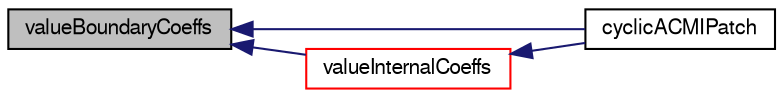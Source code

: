 digraph "valueBoundaryCoeffs"
{
  bgcolor="transparent";
  edge [fontname="FreeSans",fontsize="10",labelfontname="FreeSans",labelfontsize="10"];
  node [fontname="FreeSans",fontsize="10",shape=record];
  rankdir="LR";
  Node281 [label="valueBoundaryCoeffs",height=0.2,width=0.4,color="black", fillcolor="grey75", style="filled", fontcolor="black"];
  Node281 -> Node282 [dir="back",color="midnightblue",fontsize="10",style="solid",fontname="FreeSans"];
  Node282 [label="cyclicACMIPatch",height=0.2,width=0.4,color="black",URL="$a22010.html#a9fd5d26cb4c738b5b9afdf8544523658",tooltip="Return local reference cast into the cyclic AMI patch. "];
  Node281 -> Node283 [dir="back",color="midnightblue",fontsize="10",style="solid",fontname="FreeSans"];
  Node283 [label="valueInternalCoeffs",height=0.2,width=0.4,color="red",URL="$a22010.html#a541ce5c2450b431429d4b4833b66761f",tooltip="Return the matrix diagonal coefficients corresponding to the. "];
  Node283 -> Node282 [dir="back",color="midnightblue",fontsize="10",style="solid",fontname="FreeSans"];
}
